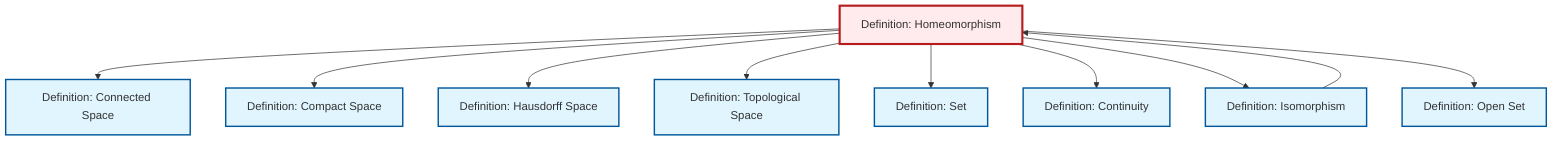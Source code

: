 graph TD
    classDef definition fill:#e1f5fe,stroke:#01579b,stroke-width:2px
    classDef theorem fill:#f3e5f5,stroke:#4a148c,stroke-width:2px
    classDef axiom fill:#fff3e0,stroke:#e65100,stroke-width:2px
    classDef example fill:#e8f5e9,stroke:#1b5e20,stroke-width:2px
    classDef current fill:#ffebee,stroke:#b71c1c,stroke-width:3px
    def-compact["Definition: Compact Space"]:::definition
    def-set["Definition: Set"]:::definition
    def-continuity["Definition: Continuity"]:::definition
    def-topological-space["Definition: Topological Space"]:::definition
    def-open-set["Definition: Open Set"]:::definition
    def-homeomorphism["Definition: Homeomorphism"]:::definition
    def-connected["Definition: Connected Space"]:::definition
    def-isomorphism["Definition: Isomorphism"]:::definition
    def-hausdorff["Definition: Hausdorff Space"]:::definition
    def-isomorphism --> def-homeomorphism
    def-homeomorphism --> def-connected
    def-homeomorphism --> def-compact
    def-homeomorphism --> def-hausdorff
    def-homeomorphism --> def-topological-space
    def-homeomorphism --> def-set
    def-homeomorphism --> def-continuity
    def-homeomorphism --> def-isomorphism
    def-homeomorphism --> def-open-set
    class def-homeomorphism current